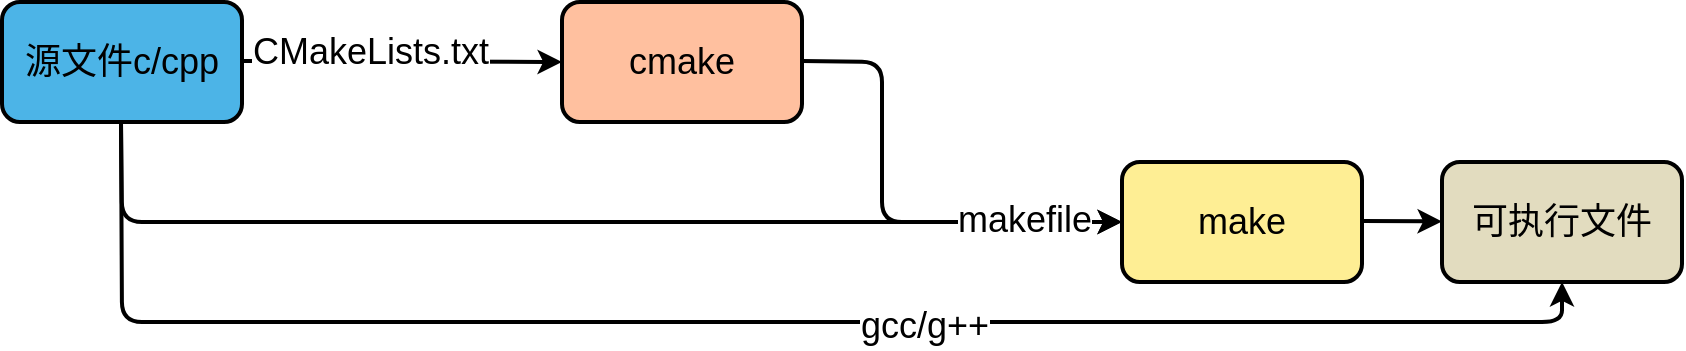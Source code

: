 <mxfile version="16.5.1" type="device"><diagram id="mZ6Hy19RfpxQ02PeFIbj" name="第 1 页"><mxGraphModel dx="1426" dy="852" grid="1" gridSize="10" guides="1" tooltips="1" connect="1" arrows="1" fold="1" page="1" pageScale="1" pageWidth="827" pageHeight="1169" math="0" shadow="0"><root><mxCell id="0"/><mxCell id="1" parent="0"/><mxCell id="pNW52s12KOMM7Tz_IYSs-1" value="&lt;font style=&quot;font-size: 18px&quot;&gt;源文件c/cpp&lt;/font&gt;" style="rounded=1;whiteSpace=wrap;html=1;fillColor=#4CB4E7;strokeWidth=2;" vertex="1" parent="1"><mxGeometry x="120.0" y="280" width="120" height="60" as="geometry"/></mxCell><mxCell id="pNW52s12KOMM7Tz_IYSs-2" value="" style="endArrow=classic;html=1;strokeWidth=2;rounded=0;fontSize=18;entryX=0;entryY=0.5;entryDx=0;entryDy=0;" edge="1" parent="1" target="pNW52s12KOMM7Tz_IYSs-3"><mxGeometry width="50" height="50" relative="1" as="geometry"><mxPoint x="240" y="309.5" as="sourcePoint"/><mxPoint x="280" y="310" as="targetPoint"/></mxGeometry></mxCell><mxCell id="pNW52s12KOMM7Tz_IYSs-4" value="CMakeLists.txt" style="edgeLabel;html=1;align=center;verticalAlign=middle;resizable=0;points=[];fontSize=18;" vertex="1" connectable="0" parent="pNW52s12KOMM7Tz_IYSs-2"><mxGeometry x="-0.2" y="5" relative="1" as="geometry"><mxPoint as="offset"/></mxGeometry></mxCell><mxCell id="pNW52s12KOMM7Tz_IYSs-3" value="cmake" style="rounded=1;whiteSpace=wrap;html=1;fillColor=#FFC09F;strokeWidth=2;fontSize=18;" vertex="1" parent="1"><mxGeometry x="400" y="280" width="120" height="60" as="geometry"/></mxCell><mxCell id="pNW52s12KOMM7Tz_IYSs-5" value="" style="endArrow=classic;html=1;strokeWidth=2;rounded=1;fontSize=18;entryX=0;entryY=0.5;entryDx=0;entryDy=0;" edge="1" parent="1" target="pNW52s12KOMM7Tz_IYSs-7"><mxGeometry width="50" height="50" relative="1" as="geometry"><mxPoint x="179.5" y="340" as="sourcePoint"/><mxPoint x="179.5" y="380" as="targetPoint"/><Array as="points"><mxPoint x="180" y="390"/></Array></mxGeometry></mxCell><mxCell id="pNW52s12KOMM7Tz_IYSs-6" value="" style="endArrow=classic;html=1;strokeWidth=2;rounded=1;fontSize=18;entryX=0;entryY=0.5;entryDx=0;entryDy=0;" edge="1" parent="1" target="pNW52s12KOMM7Tz_IYSs-7"><mxGeometry width="50" height="50" relative="1" as="geometry"><mxPoint x="520" y="309.5" as="sourcePoint"/><mxPoint x="560" y="310" as="targetPoint"/><Array as="points"><mxPoint x="560" y="310"/><mxPoint x="560" y="390"/></Array></mxGeometry></mxCell><mxCell id="pNW52s12KOMM7Tz_IYSs-8" value="makefile" style="edgeLabel;html=1;align=center;verticalAlign=middle;resizable=0;points=[];fontSize=18;" vertex="1" connectable="0" parent="pNW52s12KOMM7Tz_IYSs-6"><mxGeometry x="0.59" y="1" relative="1" as="geometry"><mxPoint as="offset"/></mxGeometry></mxCell><mxCell id="pNW52s12KOMM7Tz_IYSs-7" value="make" style="rounded=1;whiteSpace=wrap;html=1;fillColor=#feee94;strokeWidth=2;fontSize=18;" vertex="1" parent="1"><mxGeometry x="680" y="360" width="120" height="60" as="geometry"/></mxCell><mxCell id="pNW52s12KOMM7Tz_IYSs-9" value="" style="endArrow=classic;html=1;strokeWidth=2;rounded=1;fontSize=18;" edge="1" parent="1" target="pNW52s12KOMM7Tz_IYSs-10"><mxGeometry width="50" height="50" relative="1" as="geometry"><mxPoint x="800" y="389.5" as="sourcePoint"/><mxPoint x="840" y="390" as="targetPoint"/></mxGeometry></mxCell><mxCell id="pNW52s12KOMM7Tz_IYSs-10" value="可执行文件" style="rounded=1;whiteSpace=wrap;html=1;fillColor=#e2dcbf;strokeWidth=2;fontSize=18;" vertex="1" parent="1"><mxGeometry x="840" y="360" width="120" height="60" as="geometry"/></mxCell><mxCell id="pNW52s12KOMM7Tz_IYSs-12" value="" style="endArrow=classic;html=1;strokeWidth=2;rounded=1;fontSize=18;entryX=0.5;entryY=1;entryDx=0;entryDy=0;" edge="1" parent="1" target="pNW52s12KOMM7Tz_IYSs-10"><mxGeometry width="50" height="50" relative="1" as="geometry"><mxPoint x="179.5" y="340" as="sourcePoint"/><mxPoint x="900" y="440" as="targetPoint"/><Array as="points"><mxPoint x="180" y="440"/><mxPoint x="900" y="440"/></Array></mxGeometry></mxCell><mxCell id="pNW52s12KOMM7Tz_IYSs-13" value="gcc/g++" style="edgeLabel;html=1;align=center;verticalAlign=middle;resizable=0;points=[];fontSize=18;" vertex="1" connectable="0" parent="pNW52s12KOMM7Tz_IYSs-12"><mxGeometry x="0.193" y="-2" relative="1" as="geometry"><mxPoint as="offset"/></mxGeometry></mxCell></root></mxGraphModel></diagram></mxfile>